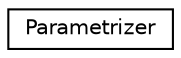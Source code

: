 digraph G
{
  edge [fontname="Helvetica",fontsize="10",labelfontname="Helvetica",labelfontsize="10"];
  node [fontname="Helvetica",fontsize="10",shape=record];
  rankdir=LR;
  Node1 [label="Parametrizer",height=0.2,width=0.4,color="black", fillcolor="white", style="filled",URL="$d1/d7f/classParametrizer.html",tooltip="output parameter debug message?"];
}
